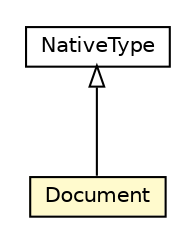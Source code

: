 #!/usr/local/bin/dot
#
# Class diagram 
# Generated by UMLGraph version R5_6-24-gf6e263 (http://www.umlgraph.org/)
#

digraph G {
	edge [fontname="Helvetica",fontsize=10,labelfontname="Helvetica",labelfontsize=10];
	node [fontname="Helvetica",fontsize=10,shape=plaintext];
	nodesep=0.25;
	ranksep=0.5;
	// io.reinert.requestor.gwt.type.NativeType
	c23908 [label=<<table title="io.reinert.requestor.gwt.type.NativeType" border="0" cellborder="1" cellspacing="0" cellpadding="2" port="p" href="./NativeType.html">
		<tr><td><table border="0" cellspacing="0" cellpadding="1">
<tr><td align="center" balign="center"> NativeType </td></tr>
		</table></td></tr>
		</table>>, URL="./NativeType.html", fontname="Helvetica", fontcolor="black", fontsize=10.0];
	// io.reinert.requestor.gwt.type.Document
	c23911 [label=<<table title="io.reinert.requestor.gwt.type.Document" border="0" cellborder="1" cellspacing="0" cellpadding="2" port="p" bgcolor="lemonChiffon" href="./Document.html">
		<tr><td><table border="0" cellspacing="0" cellpadding="1">
<tr><td align="center" balign="center"> Document </td></tr>
		</table></td></tr>
		</table>>, URL="./Document.html", fontname="Helvetica", fontcolor="black", fontsize=10.0];
	//io.reinert.requestor.gwt.type.Document extends io.reinert.requestor.gwt.type.NativeType
	c23908:p -> c23911:p [dir=back,arrowtail=empty];
}

